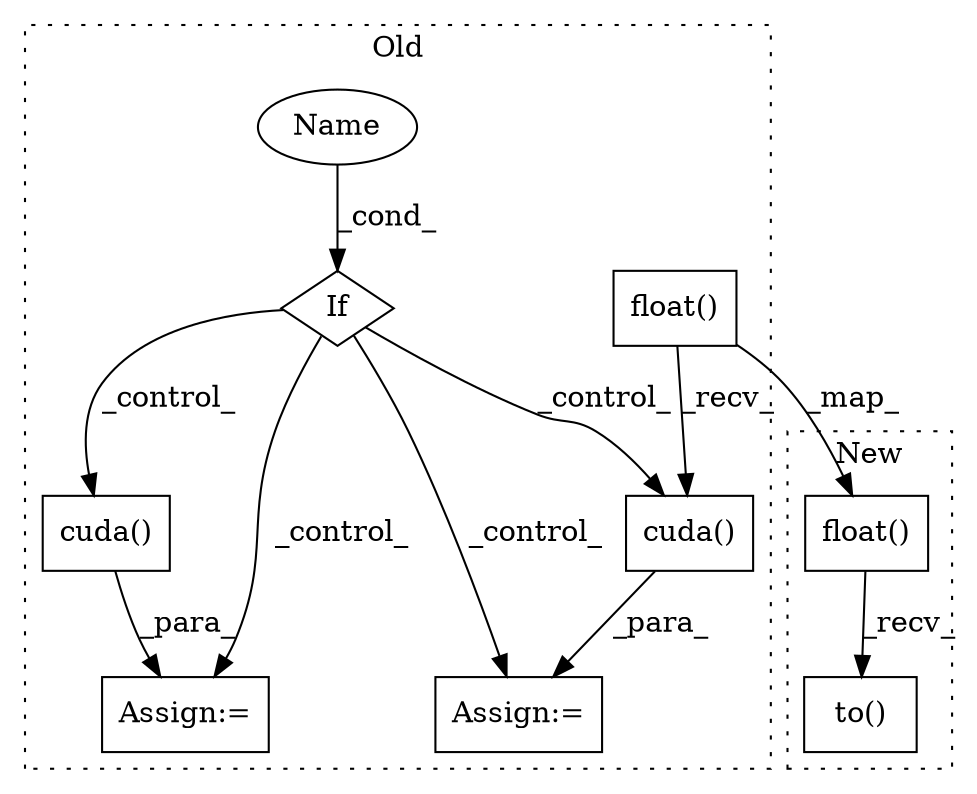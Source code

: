 digraph G {
subgraph cluster0 {
1 [label="cuda()" a="75" s="4942" l="12" shape="box"];
3 [label="If" a="96" s="4860" l="3" shape="diamond"];
4 [label="Assign:=" a="68" s="4939" l="3" shape="box"];
5 [label="Name" a="87" s="4863" l="12" shape="ellipse"];
6 [label="Assign:=" a="68" s="4900" l="3" shape="box"];
7 [label="cuda()" a="75" s="4903" l="14" shape="box"];
9 [label="float()" a="75" s="4772" l="74" shape="box"];
label = "Old";
style="dotted";
}
subgraph cluster1 {
2 [label="to()" a="75" s="4675,4764" l="78,1" shape="box"];
8 [label="float()" a="75" s="4675" l="74" shape="box"];
label = "New";
style="dotted";
}
1 -> 4 [label="_para_"];
3 -> 6 [label="_control_"];
3 -> 4 [label="_control_"];
3 -> 1 [label="_control_"];
3 -> 7 [label="_control_"];
5 -> 3 [label="_cond_"];
7 -> 6 [label="_para_"];
8 -> 2 [label="_recv_"];
9 -> 1 [label="_recv_"];
9 -> 8 [label="_map_"];
}